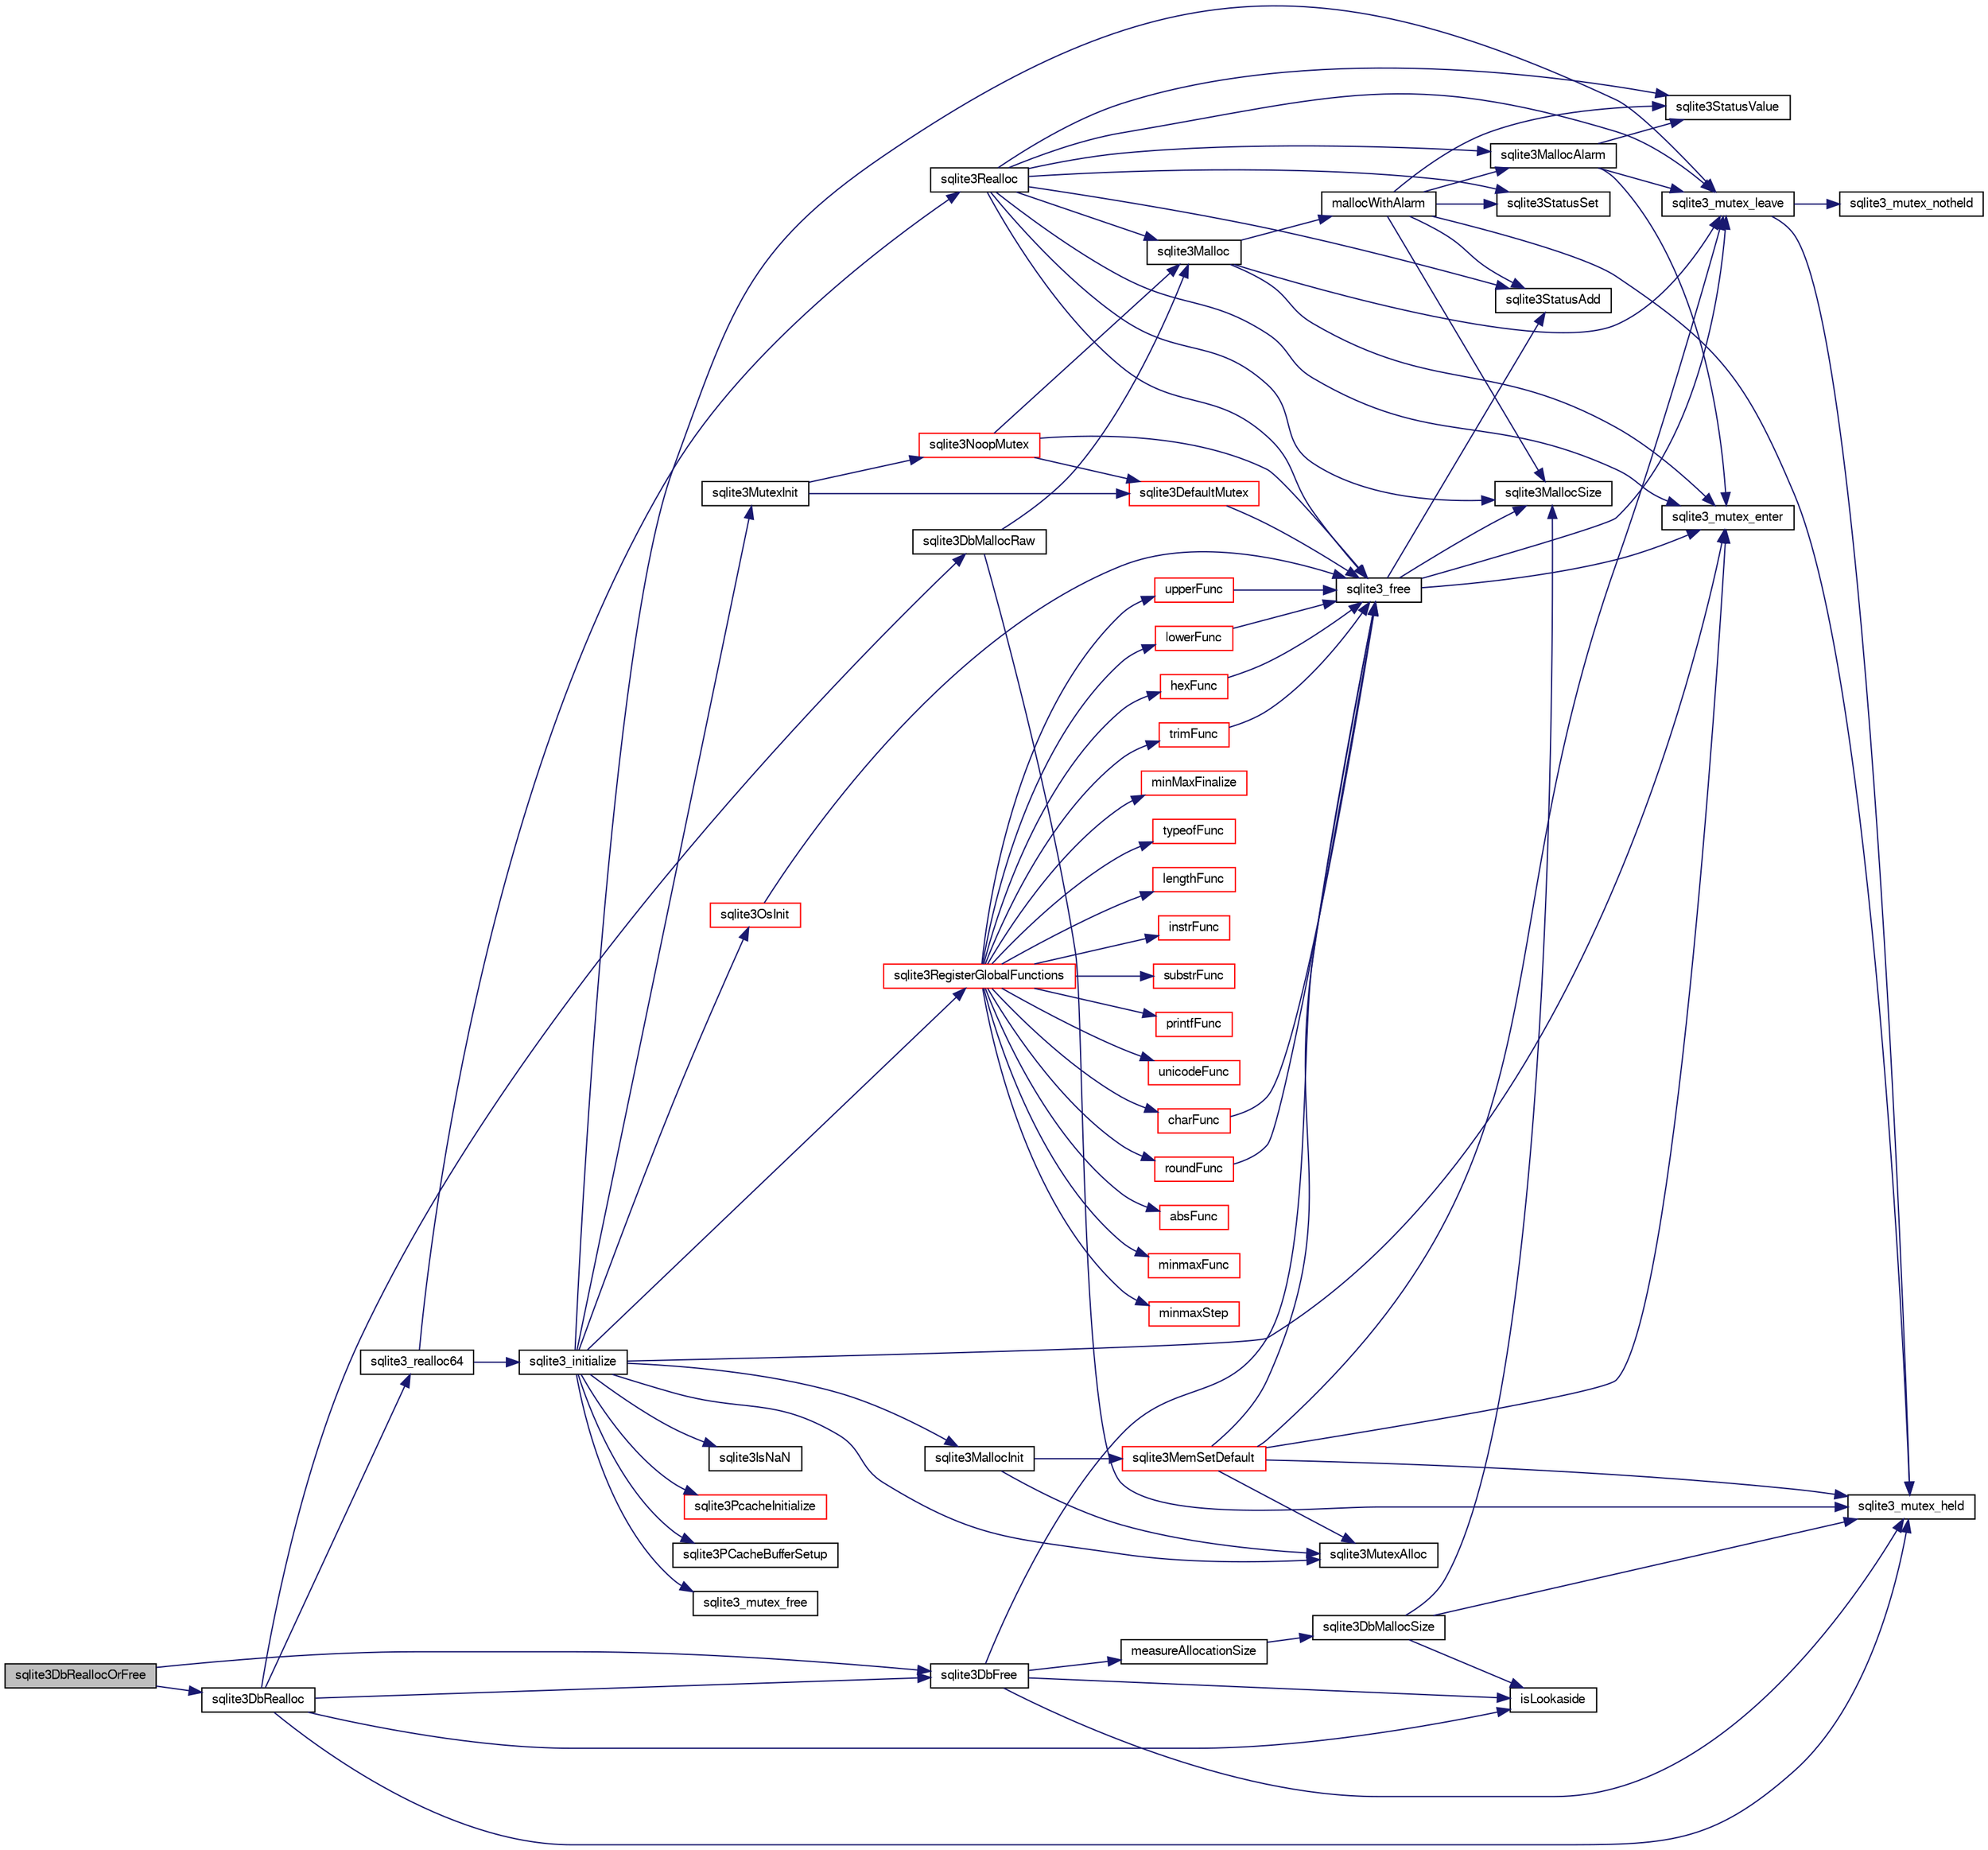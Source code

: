 digraph "sqlite3DbReallocOrFree"
{
  edge [fontname="FreeSans",fontsize="10",labelfontname="FreeSans",labelfontsize="10"];
  node [fontname="FreeSans",fontsize="10",shape=record];
  rankdir="LR";
  Node490752 [label="sqlite3DbReallocOrFree",height=0.2,width=0.4,color="black", fillcolor="grey75", style="filled", fontcolor="black"];
  Node490752 -> Node490753 [color="midnightblue",fontsize="10",style="solid",fontname="FreeSans"];
  Node490753 [label="sqlite3DbRealloc",height=0.2,width=0.4,color="black", fillcolor="white", style="filled",URL="$sqlite3_8c.html#ae028f4902a9d29bcaf310ff289ee87dc"];
  Node490753 -> Node490754 [color="midnightblue",fontsize="10",style="solid",fontname="FreeSans"];
  Node490754 [label="sqlite3_mutex_held",height=0.2,width=0.4,color="black", fillcolor="white", style="filled",URL="$sqlite3_8c.html#acf77da68932b6bc163c5e68547ecc3e7"];
  Node490753 -> Node490755 [color="midnightblue",fontsize="10",style="solid",fontname="FreeSans"];
  Node490755 [label="sqlite3DbMallocRaw",height=0.2,width=0.4,color="black", fillcolor="white", style="filled",URL="$sqlite3_8c.html#abbe8be0cf7175e11ddc3e2218fad924e"];
  Node490755 -> Node490754 [color="midnightblue",fontsize="10",style="solid",fontname="FreeSans"];
  Node490755 -> Node490756 [color="midnightblue",fontsize="10",style="solid",fontname="FreeSans"];
  Node490756 [label="sqlite3Malloc",height=0.2,width=0.4,color="black", fillcolor="white", style="filled",URL="$sqlite3_8c.html#a361a2eaa846b1885f123abe46f5d8b2b"];
  Node490756 -> Node490757 [color="midnightblue",fontsize="10",style="solid",fontname="FreeSans"];
  Node490757 [label="sqlite3_mutex_enter",height=0.2,width=0.4,color="black", fillcolor="white", style="filled",URL="$sqlite3_8c.html#a1c12cde690bd89f104de5cbad12a6bf5"];
  Node490756 -> Node490758 [color="midnightblue",fontsize="10",style="solid",fontname="FreeSans"];
  Node490758 [label="mallocWithAlarm",height=0.2,width=0.4,color="black", fillcolor="white", style="filled",URL="$sqlite3_8c.html#ab070d5cf8e48ec8a6a43cf025d48598b"];
  Node490758 -> Node490754 [color="midnightblue",fontsize="10",style="solid",fontname="FreeSans"];
  Node490758 -> Node490759 [color="midnightblue",fontsize="10",style="solid",fontname="FreeSans"];
  Node490759 [label="sqlite3StatusSet",height=0.2,width=0.4,color="black", fillcolor="white", style="filled",URL="$sqlite3_8c.html#afec7586c01fcb5ea17dc9d7725a589d9"];
  Node490758 -> Node490760 [color="midnightblue",fontsize="10",style="solid",fontname="FreeSans"];
  Node490760 [label="sqlite3StatusValue",height=0.2,width=0.4,color="black", fillcolor="white", style="filled",URL="$sqlite3_8c.html#a30b8ac296c6e200c1fa57708d52c6ef6"];
  Node490758 -> Node490761 [color="midnightblue",fontsize="10",style="solid",fontname="FreeSans"];
  Node490761 [label="sqlite3MallocAlarm",height=0.2,width=0.4,color="black", fillcolor="white", style="filled",URL="$sqlite3_8c.html#ada66988e8471d1198f3219c062377508"];
  Node490761 -> Node490760 [color="midnightblue",fontsize="10",style="solid",fontname="FreeSans"];
  Node490761 -> Node490762 [color="midnightblue",fontsize="10",style="solid",fontname="FreeSans"];
  Node490762 [label="sqlite3_mutex_leave",height=0.2,width=0.4,color="black", fillcolor="white", style="filled",URL="$sqlite3_8c.html#a5838d235601dbd3c1fa993555c6bcc93"];
  Node490762 -> Node490754 [color="midnightblue",fontsize="10",style="solid",fontname="FreeSans"];
  Node490762 -> Node490763 [color="midnightblue",fontsize="10",style="solid",fontname="FreeSans"];
  Node490763 [label="sqlite3_mutex_notheld",height=0.2,width=0.4,color="black", fillcolor="white", style="filled",URL="$sqlite3_8c.html#a83967c837c1c000d3b5adcfaa688f5dc"];
  Node490761 -> Node490757 [color="midnightblue",fontsize="10",style="solid",fontname="FreeSans"];
  Node490758 -> Node490764 [color="midnightblue",fontsize="10",style="solid",fontname="FreeSans"];
  Node490764 [label="sqlite3MallocSize",height=0.2,width=0.4,color="black", fillcolor="white", style="filled",URL="$sqlite3_8c.html#acf5d2a5f35270bafb050bd2def576955"];
  Node490758 -> Node490765 [color="midnightblue",fontsize="10",style="solid",fontname="FreeSans"];
  Node490765 [label="sqlite3StatusAdd",height=0.2,width=0.4,color="black", fillcolor="white", style="filled",URL="$sqlite3_8c.html#afa029f93586aeab4cc85360905dae9cd"];
  Node490756 -> Node490762 [color="midnightblue",fontsize="10",style="solid",fontname="FreeSans"];
  Node490753 -> Node490766 [color="midnightblue",fontsize="10",style="solid",fontname="FreeSans"];
  Node490766 [label="isLookaside",height=0.2,width=0.4,color="black", fillcolor="white", style="filled",URL="$sqlite3_8c.html#a770fa05ff9717b75e16f4d968a77b897"];
  Node490753 -> Node490767 [color="midnightblue",fontsize="10",style="solid",fontname="FreeSans"];
  Node490767 [label="sqlite3DbFree",height=0.2,width=0.4,color="black", fillcolor="white", style="filled",URL="$sqlite3_8c.html#ac70ab821a6607b4a1b909582dc37a069"];
  Node490767 -> Node490754 [color="midnightblue",fontsize="10",style="solid",fontname="FreeSans"];
  Node490767 -> Node490768 [color="midnightblue",fontsize="10",style="solid",fontname="FreeSans"];
  Node490768 [label="measureAllocationSize",height=0.2,width=0.4,color="black", fillcolor="white", style="filled",URL="$sqlite3_8c.html#a45731e644a22fdb756e2b6337224217a"];
  Node490768 -> Node490769 [color="midnightblue",fontsize="10",style="solid",fontname="FreeSans"];
  Node490769 [label="sqlite3DbMallocSize",height=0.2,width=0.4,color="black", fillcolor="white", style="filled",URL="$sqlite3_8c.html#aa397e5a8a03495203a0767abf0a71f86"];
  Node490769 -> Node490764 [color="midnightblue",fontsize="10",style="solid",fontname="FreeSans"];
  Node490769 -> Node490754 [color="midnightblue",fontsize="10",style="solid",fontname="FreeSans"];
  Node490769 -> Node490766 [color="midnightblue",fontsize="10",style="solid",fontname="FreeSans"];
  Node490767 -> Node490766 [color="midnightblue",fontsize="10",style="solid",fontname="FreeSans"];
  Node490767 -> Node490770 [color="midnightblue",fontsize="10",style="solid",fontname="FreeSans"];
  Node490770 [label="sqlite3_free",height=0.2,width=0.4,color="black", fillcolor="white", style="filled",URL="$sqlite3_8c.html#a6552349e36a8a691af5487999ab09519"];
  Node490770 -> Node490757 [color="midnightblue",fontsize="10",style="solid",fontname="FreeSans"];
  Node490770 -> Node490765 [color="midnightblue",fontsize="10",style="solid",fontname="FreeSans"];
  Node490770 -> Node490764 [color="midnightblue",fontsize="10",style="solid",fontname="FreeSans"];
  Node490770 -> Node490762 [color="midnightblue",fontsize="10",style="solid",fontname="FreeSans"];
  Node490753 -> Node490771 [color="midnightblue",fontsize="10",style="solid",fontname="FreeSans"];
  Node490771 [label="sqlite3_realloc64",height=0.2,width=0.4,color="black", fillcolor="white", style="filled",URL="$sqlite3_8c.html#a3765a714077ee547e811034236dc9ecd"];
  Node490771 -> Node490772 [color="midnightblue",fontsize="10",style="solid",fontname="FreeSans"];
  Node490772 [label="sqlite3_initialize",height=0.2,width=0.4,color="black", fillcolor="white", style="filled",URL="$sqlite3_8c.html#ab0c0ee2d5d4cf8b28e9572296a8861df"];
  Node490772 -> Node490773 [color="midnightblue",fontsize="10",style="solid",fontname="FreeSans"];
  Node490773 [label="sqlite3MutexInit",height=0.2,width=0.4,color="black", fillcolor="white", style="filled",URL="$sqlite3_8c.html#a7906afcdd1cdb3d0007eb932398a1158"];
  Node490773 -> Node490774 [color="midnightblue",fontsize="10",style="solid",fontname="FreeSans"];
  Node490774 [label="sqlite3DefaultMutex",height=0.2,width=0.4,color="red", fillcolor="white", style="filled",URL="$sqlite3_8c.html#ac895a71e325f9b2f9b862f737c17aca8"];
  Node490774 -> Node490770 [color="midnightblue",fontsize="10",style="solid",fontname="FreeSans"];
  Node490773 -> Node490783 [color="midnightblue",fontsize="10",style="solid",fontname="FreeSans"];
  Node490783 [label="sqlite3NoopMutex",height=0.2,width=0.4,color="red", fillcolor="white", style="filled",URL="$sqlite3_8c.html#a09742cde9ef371d94f8201d2cdb543e4"];
  Node490783 -> Node490756 [color="midnightblue",fontsize="10",style="solid",fontname="FreeSans"];
  Node490783 -> Node490770 [color="midnightblue",fontsize="10",style="solid",fontname="FreeSans"];
  Node490783 -> Node490774 [color="midnightblue",fontsize="10",style="solid",fontname="FreeSans"];
  Node490772 -> Node490791 [color="midnightblue",fontsize="10",style="solid",fontname="FreeSans"];
  Node490791 [label="sqlite3MutexAlloc",height=0.2,width=0.4,color="black", fillcolor="white", style="filled",URL="$sqlite3_8c.html#a0e3f432ee581f6876b590e7ad7e84e19"];
  Node490772 -> Node490757 [color="midnightblue",fontsize="10",style="solid",fontname="FreeSans"];
  Node490772 -> Node490792 [color="midnightblue",fontsize="10",style="solid",fontname="FreeSans"];
  Node490792 [label="sqlite3MallocInit",height=0.2,width=0.4,color="black", fillcolor="white", style="filled",URL="$sqlite3_8c.html#a9e06f9e7cad0d83ce80ab493c9533552"];
  Node490792 -> Node490793 [color="midnightblue",fontsize="10",style="solid",fontname="FreeSans"];
  Node490793 [label="sqlite3MemSetDefault",height=0.2,width=0.4,color="red", fillcolor="white", style="filled",URL="$sqlite3_8c.html#a162fbfd727e92c5f8f72625b5ff62549"];
  Node490793 -> Node490791 [color="midnightblue",fontsize="10",style="solid",fontname="FreeSans"];
  Node490793 -> Node490757 [color="midnightblue",fontsize="10",style="solid",fontname="FreeSans"];
  Node490793 -> Node490762 [color="midnightblue",fontsize="10",style="solid",fontname="FreeSans"];
  Node490793 -> Node490754 [color="midnightblue",fontsize="10",style="solid",fontname="FreeSans"];
  Node490793 -> Node490770 [color="midnightblue",fontsize="10",style="solid",fontname="FreeSans"];
  Node490792 -> Node490791 [color="midnightblue",fontsize="10",style="solid",fontname="FreeSans"];
  Node490772 -> Node490762 [color="midnightblue",fontsize="10",style="solid",fontname="FreeSans"];
  Node490772 -> Node490879 [color="midnightblue",fontsize="10",style="solid",fontname="FreeSans"];
  Node490879 [label="sqlite3RegisterGlobalFunctions",height=0.2,width=0.4,color="red", fillcolor="white", style="filled",URL="$sqlite3_8c.html#a9f75bd111010f29e1b8d74344473c4ec"];
  Node490879 -> Node490880 [color="midnightblue",fontsize="10",style="solid",fontname="FreeSans"];
  Node490880 [label="trimFunc",height=0.2,width=0.4,color="red", fillcolor="white", style="filled",URL="$sqlite3_8c.html#afad56dbe7f08139a630156e644b14704"];
  Node490880 -> Node490770 [color="midnightblue",fontsize="10",style="solid",fontname="FreeSans"];
  Node490879 -> Node490893 [color="midnightblue",fontsize="10",style="solid",fontname="FreeSans"];
  Node490893 [label="minmaxFunc",height=0.2,width=0.4,color="red", fillcolor="white", style="filled",URL="$sqlite3_8c.html#a4d00f48b948fd73cb70bcfd1efc0bfb0"];
  Node490879 -> Node490902 [color="midnightblue",fontsize="10",style="solid",fontname="FreeSans"];
  Node490902 [label="minmaxStep",height=0.2,width=0.4,color="red", fillcolor="white", style="filled",URL="$sqlite3_8c.html#a5b4c0da0f3b61d7ff25ebd30aa22cca4"];
  Node490879 -> Node490906 [color="midnightblue",fontsize="10",style="solid",fontname="FreeSans"];
  Node490906 [label="minMaxFinalize",height=0.2,width=0.4,color="red", fillcolor="white", style="filled",URL="$sqlite3_8c.html#a0439dd90934a2dee93517c50884d5924"];
  Node490879 -> Node490907 [color="midnightblue",fontsize="10",style="solid",fontname="FreeSans"];
  Node490907 [label="typeofFunc",height=0.2,width=0.4,color="red", fillcolor="white", style="filled",URL="$sqlite3_8c.html#aba6c564ff0d6b017de448469d0fb243f"];
  Node490879 -> Node490908 [color="midnightblue",fontsize="10",style="solid",fontname="FreeSans"];
  Node490908 [label="lengthFunc",height=0.2,width=0.4,color="red", fillcolor="white", style="filled",URL="$sqlite3_8c.html#affdabf006c37c26a1c3e325badb83546"];
  Node490879 -> Node490913 [color="midnightblue",fontsize="10",style="solid",fontname="FreeSans"];
  Node490913 [label="instrFunc",height=0.2,width=0.4,color="red", fillcolor="white", style="filled",URL="$sqlite3_8c.html#a8f86ca540b92ac28aaefaa126170cf8c"];
  Node490879 -> Node490915 [color="midnightblue",fontsize="10",style="solid",fontname="FreeSans"];
  Node490915 [label="substrFunc",height=0.2,width=0.4,color="red", fillcolor="white", style="filled",URL="$sqlite3_8c.html#a8a8739d9af5589338113371e440b2734"];
  Node490879 -> Node490920 [color="midnightblue",fontsize="10",style="solid",fontname="FreeSans"];
  Node490920 [label="printfFunc",height=0.2,width=0.4,color="red", fillcolor="white", style="filled",URL="$sqlite3_8c.html#a80ca21d434c7c5b6668bee721331dda8"];
  Node490879 -> Node490922 [color="midnightblue",fontsize="10",style="solid",fontname="FreeSans"];
  Node490922 [label="unicodeFunc",height=0.2,width=0.4,color="red", fillcolor="white", style="filled",URL="$sqlite3_8c.html#a1d3d012cbe2276d8d713be80884db355"];
  Node490879 -> Node490924 [color="midnightblue",fontsize="10",style="solid",fontname="FreeSans"];
  Node490924 [label="charFunc",height=0.2,width=0.4,color="red", fillcolor="white", style="filled",URL="$sqlite3_8c.html#ab9b72ce47fcea3c3b92e816435a0fd91"];
  Node490924 -> Node490770 [color="midnightblue",fontsize="10",style="solid",fontname="FreeSans"];
  Node490879 -> Node490925 [color="midnightblue",fontsize="10",style="solid",fontname="FreeSans"];
  Node490925 [label="absFunc",height=0.2,width=0.4,color="red", fillcolor="white", style="filled",URL="$sqlite3_8c.html#af271994a34f441432d50d7095e0ed23d"];
  Node490879 -> Node490930 [color="midnightblue",fontsize="10",style="solid",fontname="FreeSans"];
  Node490930 [label="roundFunc",height=0.2,width=0.4,color="red", fillcolor="white", style="filled",URL="$sqlite3_8c.html#a8c444ba254edc27891111b76e7ba85e7"];
  Node490930 -> Node490770 [color="midnightblue",fontsize="10",style="solid",fontname="FreeSans"];
  Node490879 -> Node490933 [color="midnightblue",fontsize="10",style="solid",fontname="FreeSans"];
  Node490933 [label="upperFunc",height=0.2,width=0.4,color="red", fillcolor="white", style="filled",URL="$sqlite3_8c.html#a8f26e491f9fd893cdb476c577f39f260"];
  Node490933 -> Node490770 [color="midnightblue",fontsize="10",style="solid",fontname="FreeSans"];
  Node490879 -> Node490934 [color="midnightblue",fontsize="10",style="solid",fontname="FreeSans"];
  Node490934 [label="lowerFunc",height=0.2,width=0.4,color="red", fillcolor="white", style="filled",URL="$sqlite3_8c.html#a37a07e2d7c0cb4c521e9c334596c89a7"];
  Node490934 -> Node490770 [color="midnightblue",fontsize="10",style="solid",fontname="FreeSans"];
  Node490879 -> Node490935 [color="midnightblue",fontsize="10",style="solid",fontname="FreeSans"];
  Node490935 [label="hexFunc",height=0.2,width=0.4,color="red", fillcolor="white", style="filled",URL="$sqlite3_8c.html#a2e2cd151b75b794723d7c4f30fe57c8b"];
  Node490935 -> Node490770 [color="midnightblue",fontsize="10",style="solid",fontname="FreeSans"];
  Node490772 -> Node491027 [color="midnightblue",fontsize="10",style="solid",fontname="FreeSans"];
  Node491027 [label="sqlite3PcacheInitialize",height=0.2,width=0.4,color="red", fillcolor="white", style="filled",URL="$sqlite3_8c.html#a2902c61ddc88bea002c4d69fe4052b1f"];
  Node490772 -> Node491028 [color="midnightblue",fontsize="10",style="solid",fontname="FreeSans"];
  Node491028 [label="sqlite3OsInit",height=0.2,width=0.4,color="red", fillcolor="white", style="filled",URL="$sqlite3_8c.html#afeaa886fe1ca086a30fd278b1d069762"];
  Node491028 -> Node490770 [color="midnightblue",fontsize="10",style="solid",fontname="FreeSans"];
  Node490772 -> Node491032 [color="midnightblue",fontsize="10",style="solid",fontname="FreeSans"];
  Node491032 [label="sqlite3PCacheBufferSetup",height=0.2,width=0.4,color="black", fillcolor="white", style="filled",URL="$sqlite3_8c.html#ad18a1eebefdfbc4254f473f7b0101937"];
  Node490772 -> Node491033 [color="midnightblue",fontsize="10",style="solid",fontname="FreeSans"];
  Node491033 [label="sqlite3_mutex_free",height=0.2,width=0.4,color="black", fillcolor="white", style="filled",URL="$sqlite3_8c.html#a2db2e72e08f6873afa9c61b0ec726fec"];
  Node490772 -> Node490816 [color="midnightblue",fontsize="10",style="solid",fontname="FreeSans"];
  Node490816 [label="sqlite3IsNaN",height=0.2,width=0.4,color="black", fillcolor="white", style="filled",URL="$sqlite3_8c.html#aed4d78203877c3486765ccbc7feebb50"];
  Node490771 -> Node490805 [color="midnightblue",fontsize="10",style="solid",fontname="FreeSans"];
  Node490805 [label="sqlite3Realloc",height=0.2,width=0.4,color="black", fillcolor="white", style="filled",URL="$sqlite3_8c.html#ad53aefdfc088f622e23ffe838201fe22"];
  Node490805 -> Node490756 [color="midnightblue",fontsize="10",style="solid",fontname="FreeSans"];
  Node490805 -> Node490770 [color="midnightblue",fontsize="10",style="solid",fontname="FreeSans"];
  Node490805 -> Node490764 [color="midnightblue",fontsize="10",style="solid",fontname="FreeSans"];
  Node490805 -> Node490757 [color="midnightblue",fontsize="10",style="solid",fontname="FreeSans"];
  Node490805 -> Node490759 [color="midnightblue",fontsize="10",style="solid",fontname="FreeSans"];
  Node490805 -> Node490760 [color="midnightblue",fontsize="10",style="solid",fontname="FreeSans"];
  Node490805 -> Node490761 [color="midnightblue",fontsize="10",style="solid",fontname="FreeSans"];
  Node490805 -> Node490765 [color="midnightblue",fontsize="10",style="solid",fontname="FreeSans"];
  Node490805 -> Node490762 [color="midnightblue",fontsize="10",style="solid",fontname="FreeSans"];
  Node490752 -> Node490767 [color="midnightblue",fontsize="10",style="solid",fontname="FreeSans"];
}
